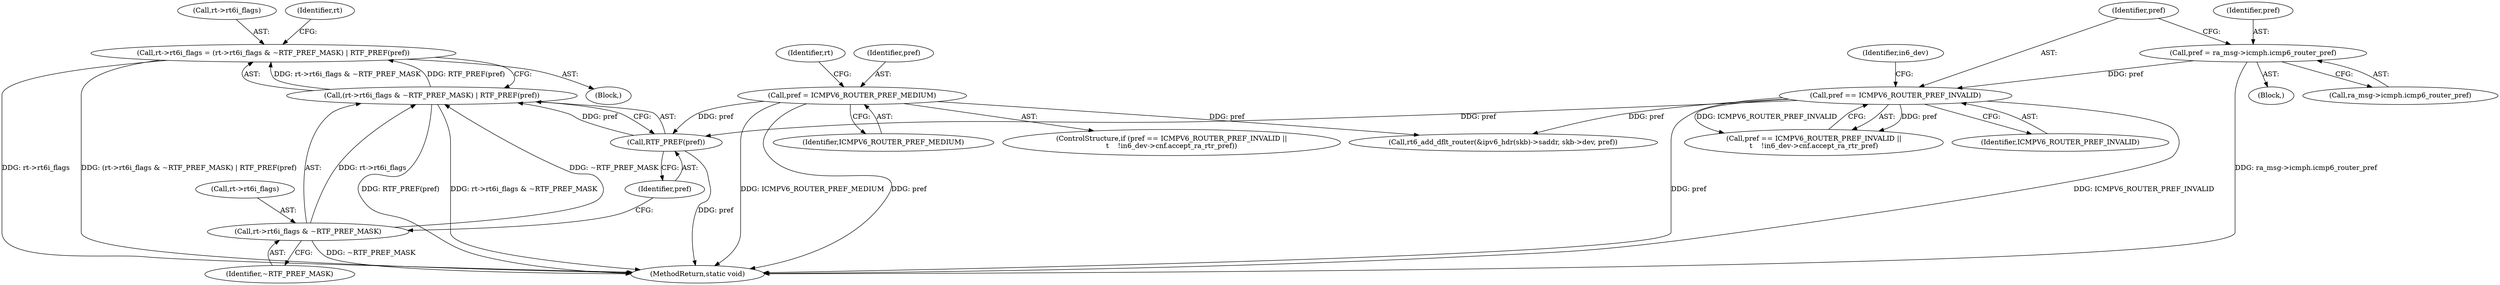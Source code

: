 digraph "0_linux_6fd99094de2b83d1d4c8457f2c83483b2828e75a@pointer" {
"1000520" [label="(Call,rt->rt6i_flags = (rt->rt6i_flags & ~RTF_PREF_MASK) | RTF_PREF(pref))"];
"1000524" [label="(Call,(rt->rt6i_flags & ~RTF_PREF_MASK) | RTF_PREF(pref))"];
"1000525" [label="(Call,rt->rt6i_flags & ~RTF_PREF_MASK)"];
"1000530" [label="(Call,RTF_PREF(pref))"];
"1000388" [label="(Call,pref = ICMPV6_ROUTER_PREF_MEDIUM)"];
"1000379" [label="(Call,pref == ICMPV6_ROUTER_PREF_INVALID)"];
"1000370" [label="(Call,pref = ra_msg->icmph.icmp6_router_pref)"];
"1000519" [label="(Block,)"];
"1000529" [label="(Identifier,~RTF_PREF_MASK)"];
"1000385" [label="(Identifier,in6_dev)"];
"1000530" [label="(Call,RTF_PREF(pref))"];
"1000392" [label="(Identifier,rt)"];
"1000465" [label="(Call,rt6_add_dflt_router(&ipv6_hdr(skb)->saddr, skb->dev, pref))"];
"1000533" [label="(Identifier,rt)"];
"1000371" [label="(Identifier,pref)"];
"1000525" [label="(Call,rt->rt6i_flags & ~RTF_PREF_MASK)"];
"1000380" [label="(Identifier,pref)"];
"1000526" [label="(Call,rt->rt6i_flags)"];
"1000379" [label="(Call,pref == ICMPV6_ROUTER_PREF_INVALID)"];
"1000520" [label="(Call,rt->rt6i_flags = (rt->rt6i_flags & ~RTF_PREF_MASK) | RTF_PREF(pref))"];
"1000531" [label="(Identifier,pref)"];
"1001104" [label="(MethodReturn,static void)"];
"1000388" [label="(Call,pref = ICMPV6_ROUTER_PREF_MEDIUM)"];
"1000389" [label="(Identifier,pref)"];
"1000390" [label="(Identifier,ICMPV6_ROUTER_PREF_MEDIUM)"];
"1000370" [label="(Call,pref = ra_msg->icmph.icmp6_router_pref)"];
"1000112" [label="(Block,)"];
"1000377" [label="(ControlStructure,if (pref == ICMPV6_ROUTER_PREF_INVALID ||\n\t    !in6_dev->cnf.accept_ra_rtr_pref))"];
"1000524" [label="(Call,(rt->rt6i_flags & ~RTF_PREF_MASK) | RTF_PREF(pref))"];
"1000378" [label="(Call,pref == ICMPV6_ROUTER_PREF_INVALID ||\n\t    !in6_dev->cnf.accept_ra_rtr_pref)"];
"1000372" [label="(Call,ra_msg->icmph.icmp6_router_pref)"];
"1000381" [label="(Identifier,ICMPV6_ROUTER_PREF_INVALID)"];
"1000521" [label="(Call,rt->rt6i_flags)"];
"1000520" -> "1000519"  [label="AST: "];
"1000520" -> "1000524"  [label="CFG: "];
"1000521" -> "1000520"  [label="AST: "];
"1000524" -> "1000520"  [label="AST: "];
"1000533" -> "1000520"  [label="CFG: "];
"1000520" -> "1001104"  [label="DDG: (rt->rt6i_flags & ~RTF_PREF_MASK) | RTF_PREF(pref)"];
"1000520" -> "1001104"  [label="DDG: rt->rt6i_flags"];
"1000524" -> "1000520"  [label="DDG: rt->rt6i_flags & ~RTF_PREF_MASK"];
"1000524" -> "1000520"  [label="DDG: RTF_PREF(pref)"];
"1000524" -> "1000530"  [label="CFG: "];
"1000525" -> "1000524"  [label="AST: "];
"1000530" -> "1000524"  [label="AST: "];
"1000524" -> "1001104"  [label="DDG: rt->rt6i_flags & ~RTF_PREF_MASK"];
"1000524" -> "1001104"  [label="DDG: RTF_PREF(pref)"];
"1000525" -> "1000524"  [label="DDG: rt->rt6i_flags"];
"1000525" -> "1000524"  [label="DDG: ~RTF_PREF_MASK"];
"1000530" -> "1000524"  [label="DDG: pref"];
"1000525" -> "1000529"  [label="CFG: "];
"1000526" -> "1000525"  [label="AST: "];
"1000529" -> "1000525"  [label="AST: "];
"1000531" -> "1000525"  [label="CFG: "];
"1000525" -> "1001104"  [label="DDG: ~RTF_PREF_MASK"];
"1000530" -> "1000531"  [label="CFG: "];
"1000531" -> "1000530"  [label="AST: "];
"1000530" -> "1001104"  [label="DDG: pref"];
"1000388" -> "1000530"  [label="DDG: pref"];
"1000379" -> "1000530"  [label="DDG: pref"];
"1000388" -> "1000377"  [label="AST: "];
"1000388" -> "1000390"  [label="CFG: "];
"1000389" -> "1000388"  [label="AST: "];
"1000390" -> "1000388"  [label="AST: "];
"1000392" -> "1000388"  [label="CFG: "];
"1000388" -> "1001104"  [label="DDG: pref"];
"1000388" -> "1001104"  [label="DDG: ICMPV6_ROUTER_PREF_MEDIUM"];
"1000388" -> "1000465"  [label="DDG: pref"];
"1000379" -> "1000378"  [label="AST: "];
"1000379" -> "1000381"  [label="CFG: "];
"1000380" -> "1000379"  [label="AST: "];
"1000381" -> "1000379"  [label="AST: "];
"1000385" -> "1000379"  [label="CFG: "];
"1000378" -> "1000379"  [label="CFG: "];
"1000379" -> "1001104"  [label="DDG: pref"];
"1000379" -> "1001104"  [label="DDG: ICMPV6_ROUTER_PREF_INVALID"];
"1000379" -> "1000378"  [label="DDG: pref"];
"1000379" -> "1000378"  [label="DDG: ICMPV6_ROUTER_PREF_INVALID"];
"1000370" -> "1000379"  [label="DDG: pref"];
"1000379" -> "1000465"  [label="DDG: pref"];
"1000370" -> "1000112"  [label="AST: "];
"1000370" -> "1000372"  [label="CFG: "];
"1000371" -> "1000370"  [label="AST: "];
"1000372" -> "1000370"  [label="AST: "];
"1000380" -> "1000370"  [label="CFG: "];
"1000370" -> "1001104"  [label="DDG: ra_msg->icmph.icmp6_router_pref"];
}
